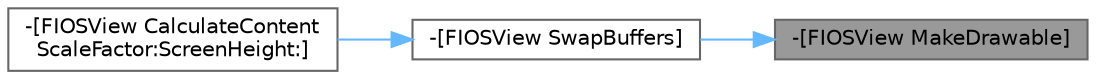 digraph "-[FIOSView MakeDrawable]"
{
 // INTERACTIVE_SVG=YES
 // LATEX_PDF_SIZE
  bgcolor="transparent";
  edge [fontname=Helvetica,fontsize=10,labelfontname=Helvetica,labelfontsize=10];
  node [fontname=Helvetica,fontsize=10,shape=box,height=0.2,width=0.4];
  rankdir="RL";
  Node1 [id="Node000001",label="-[FIOSView MakeDrawable]",height=0.2,width=0.4,color="gray40", fillcolor="grey60", style="filled", fontcolor="black",tooltip=" "];
  Node1 -> Node2 [id="edge1_Node000001_Node000002",dir="back",color="steelblue1",style="solid",tooltip=" "];
  Node2 [id="Node000002",label="-[FIOSView SwapBuffers]",height=0.2,width=0.4,color="grey40", fillcolor="white", style="filled",URL="$df/d36/interfaceFIOSView.html#abdc1a958cc70ee9f164f6a41639aa76c",tooltip=" "];
  Node2 -> Node3 [id="edge2_Node000002_Node000003",dir="back",color="steelblue1",style="solid",tooltip=" "];
  Node3 [id="Node000003",label="-[FIOSView CalculateContent\lScaleFactor:ScreenHeight:]",height=0.2,width=0.4,color="grey40", fillcolor="white", style="filled",URL="$df/d36/interfaceFIOSView.html#a378fa6a7867bc3f4f01ed227a7441c88",tooltip=" "];
}
